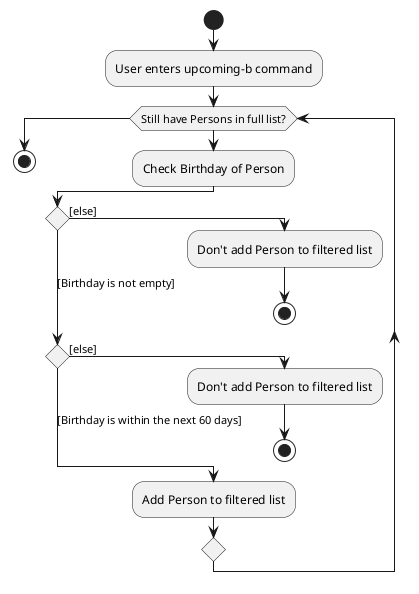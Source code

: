 @startuml
!pragma useVerticalIf on

start
:User enters upcoming-b command;
while (Still have Persons in full list?)
  :Check Birthday of Person;
  if () then ([else])
  :Don't add Person to filtered list;
  stop
  ([Birthday is not empty]) elseif () then ([else])
  :Don't add Person to filtered list;
  stop
  else ([Birthday is within the next 60 days])
  :Add Person to filtered list;

  endif
endwhile

stop

@enduml
